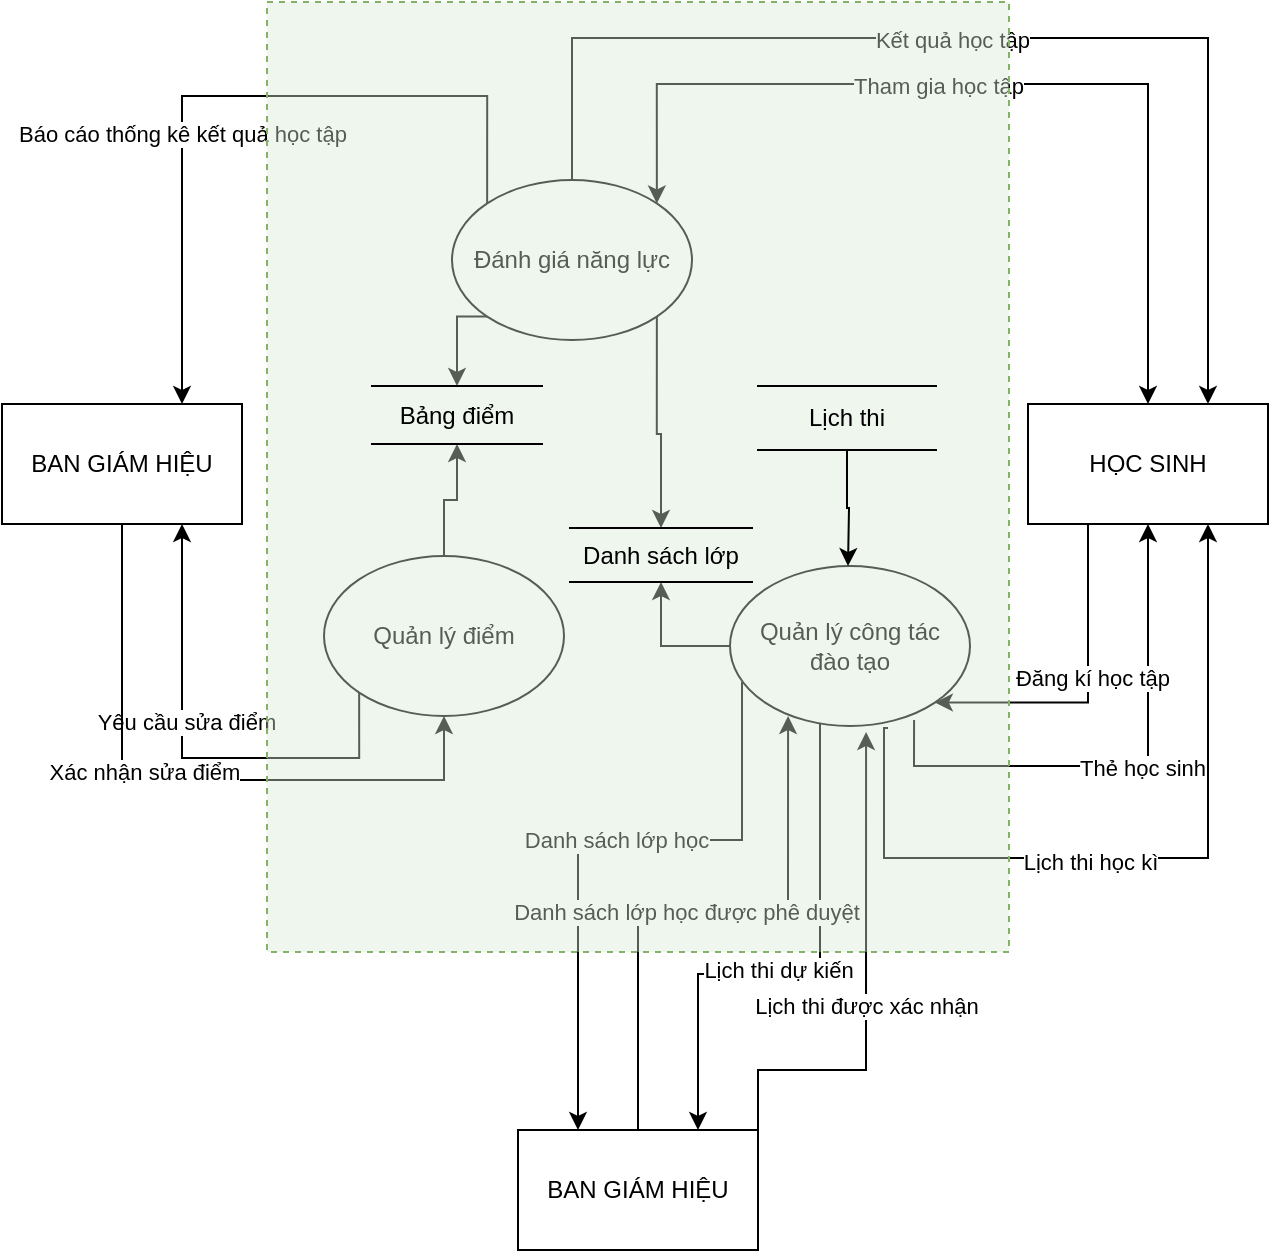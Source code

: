 <mxfile version="14.4.3" type="github">
  <diagram id="lnP5_x3WHc8F7bBJ7GBY" name="Page-1">
    <mxGraphModel dx="1386" dy="776" grid="0" gridSize="10" guides="1" tooltips="1" connect="1" arrows="1" fold="1" page="1" pageScale="1" pageWidth="850" pageHeight="1100" background="#ffffff" math="0" shadow="0">
      <root>
        <mxCell id="0" />
        <mxCell id="1" parent="0" />
        <mxCell id="ej8n5WV3FJ-Urs8y3LaV-1" style="edgeStyle=orthogonalEdgeStyle;rounded=0;orthogonalLoop=1;jettySize=auto;html=1;entryX=0.5;entryY=1;entryDx=0;entryDy=0;exitX=0.767;exitY=0.963;exitDx=0;exitDy=0;exitPerimeter=0;" edge="1" parent="1" source="ej8n5WV3FJ-Urs8y3LaV-30" target="ej8n5WV3FJ-Urs8y3LaV-25">
          <mxGeometry relative="1" as="geometry">
            <mxPoint x="654" y="41" as="sourcePoint" />
            <Array as="points">
              <mxPoint x="566" y="504" />
              <mxPoint x="683" y="504" />
            </Array>
          </mxGeometry>
        </mxCell>
        <mxCell id="ej8n5WV3FJ-Urs8y3LaV-2" value="Thẻ học sinh" style="edgeLabel;html=1;align=center;verticalAlign=middle;resizable=0;points=[];" vertex="1" connectable="0" parent="ej8n5WV3FJ-Urs8y3LaV-1">
          <mxGeometry x="0.05" y="-1" relative="1" as="geometry">
            <mxPoint as="offset" />
          </mxGeometry>
        </mxCell>
        <mxCell id="ej8n5WV3FJ-Urs8y3LaV-3" style="edgeStyle=orthogonalEdgeStyle;rounded=0;orthogonalLoop=1;jettySize=auto;html=1;entryX=0.75;entryY=1;entryDx=0;entryDy=0;exitX=0.642;exitY=1.013;exitDx=0;exitDy=0;exitPerimeter=0;" edge="1" parent="1" source="ej8n5WV3FJ-Urs8y3LaV-30" target="ej8n5WV3FJ-Urs8y3LaV-25">
          <mxGeometry relative="1" as="geometry">
            <Array as="points">
              <mxPoint x="553" y="485" />
              <mxPoint x="551" y="485" />
              <mxPoint x="551" y="550" />
              <mxPoint x="713" y="550" />
            </Array>
            <mxPoint x="721" y="48" as="sourcePoint" />
          </mxGeometry>
        </mxCell>
        <mxCell id="ej8n5WV3FJ-Urs8y3LaV-4" value="Lịch thi học kì" style="edgeLabel;html=1;align=center;verticalAlign=middle;resizable=0;points=[];" vertex="1" connectable="0" parent="ej8n5WV3FJ-Urs8y3LaV-3">
          <mxGeometry x="-0.137" y="-2" relative="1" as="geometry">
            <mxPoint as="offset" />
          </mxGeometry>
        </mxCell>
        <mxCell id="ej8n5WV3FJ-Urs8y3LaV-5" style="edgeStyle=orthogonalEdgeStyle;rounded=0;orthogonalLoop=1;jettySize=auto;html=1;entryX=0.75;entryY=0;entryDx=0;entryDy=0;exitX=0.5;exitY=0;exitDx=0;exitDy=0;" edge="1" parent="1" source="ej8n5WV3FJ-Urs8y3LaV-28" target="ej8n5WV3FJ-Urs8y3LaV-25">
          <mxGeometry relative="1" as="geometry">
            <Array as="points">
              <mxPoint x="395" y="140" />
              <mxPoint x="713" y="140" />
            </Array>
            <mxPoint x="761" y="633" as="sourcePoint" />
          </mxGeometry>
        </mxCell>
        <mxCell id="ej8n5WV3FJ-Urs8y3LaV-6" value="Kết quả học tập" style="edgeLabel;html=1;align=center;verticalAlign=middle;resizable=0;points=[];" vertex="1" connectable="0" parent="ej8n5WV3FJ-Urs8y3LaV-5">
          <mxGeometry x="-0.089" y="-1" relative="1" as="geometry">
            <mxPoint as="offset" />
          </mxGeometry>
        </mxCell>
        <mxCell id="ej8n5WV3FJ-Urs8y3LaV-7" style="edgeStyle=orthogonalEdgeStyle;rounded=0;orthogonalLoop=1;jettySize=auto;html=1;entryX=0.75;entryY=0;entryDx=0;entryDy=0;labelPosition=center;verticalLabelPosition=middle;align=center;verticalAlign=middle;exitX=0;exitY=0;exitDx=0;exitDy=0;" edge="1" parent="1" source="ej8n5WV3FJ-Urs8y3LaV-28" target="ej8n5WV3FJ-Urs8y3LaV-22">
          <mxGeometry relative="1" as="geometry">
            <Array as="points">
              <mxPoint x="353" y="169" />
              <mxPoint x="200" y="169" />
            </Array>
            <mxPoint x="209" y="38" as="sourcePoint" />
          </mxGeometry>
        </mxCell>
        <mxCell id="ej8n5WV3FJ-Urs8y3LaV-8" value="&lt;div align=&quot;right&quot;&gt;Báo cáo thống kê kết quả học tập&lt;br&gt;&lt;/div&gt;" style="edgeLabel;html=1;align=center;verticalAlign=middle;resizable=0;points=[];" vertex="1" connectable="0" parent="ej8n5WV3FJ-Urs8y3LaV-7">
          <mxGeometry x="0.248" relative="1" as="geometry">
            <mxPoint as="offset" />
          </mxGeometry>
        </mxCell>
        <mxCell id="ej8n5WV3FJ-Urs8y3LaV-9" style="edgeStyle=orthogonalEdgeStyle;rounded=0;orthogonalLoop=1;jettySize=auto;html=1;entryX=0.75;entryY=1;entryDx=0;entryDy=0;align=right;exitX=0;exitY=1;exitDx=0;exitDy=0;" edge="1" parent="1" source="ej8n5WV3FJ-Urs8y3LaV-29" target="ej8n5WV3FJ-Urs8y3LaV-22">
          <mxGeometry relative="1" as="geometry">
            <Array as="points">
              <mxPoint x="289" y="500" />
              <mxPoint x="200" y="500" />
            </Array>
            <mxPoint x="109" y="687" as="sourcePoint" />
          </mxGeometry>
        </mxCell>
        <mxCell id="ej8n5WV3FJ-Urs8y3LaV-10" value="Yêu cầu sửa điểm" style="edgeLabel;html=1;align=center;verticalAlign=middle;resizable=0;points=[];" vertex="1" connectable="0" parent="ej8n5WV3FJ-Urs8y3LaV-9">
          <mxGeometry x="0.17" y="-2" relative="1" as="geometry">
            <mxPoint as="offset" />
          </mxGeometry>
        </mxCell>
        <mxCell id="ej8n5WV3FJ-Urs8y3LaV-11" style="edgeStyle=orthogonalEdgeStyle;rounded=0;orthogonalLoop=1;jettySize=auto;html=1;entryX=0.25;entryY=0;entryDx=0;entryDy=0;align=right;exitX=0.05;exitY=0.725;exitDx=0;exitDy=0;exitPerimeter=0;" edge="1" parent="1" source="ej8n5WV3FJ-Urs8y3LaV-30" target="ej8n5WV3FJ-Urs8y3LaV-33">
          <mxGeometry relative="1" as="geometry">
            <Array as="points">
              <mxPoint x="480" y="541" />
              <mxPoint x="398" y="541" />
            </Array>
            <mxPoint x="505" y="477" as="sourcePoint" />
          </mxGeometry>
        </mxCell>
        <mxCell id="ej8n5WV3FJ-Urs8y3LaV-12" value="Danh sách lớp học" style="edgeLabel;html=1;align=center;verticalAlign=middle;resizable=0;points=[];" vertex="1" connectable="0" parent="ej8n5WV3FJ-Urs8y3LaV-11">
          <mxGeometry x="-0.067" relative="1" as="geometry">
            <mxPoint as="offset" />
          </mxGeometry>
        </mxCell>
        <mxCell id="ej8n5WV3FJ-Urs8y3LaV-13" style="edgeStyle=orthogonalEdgeStyle;rounded=0;orthogonalLoop=1;jettySize=auto;html=1;entryX=0.75;entryY=0;entryDx=0;entryDy=0;align=right;exitX=0.375;exitY=0.988;exitDx=0;exitDy=0;exitPerimeter=0;" edge="1" parent="1" source="ej8n5WV3FJ-Urs8y3LaV-30" target="ej8n5WV3FJ-Urs8y3LaV-33">
          <mxGeometry relative="1" as="geometry">
            <Array as="points">
              <mxPoint x="519" y="608" />
              <mxPoint x="458" y="608" />
            </Array>
            <mxPoint x="159" y="35" as="sourcePoint" />
          </mxGeometry>
        </mxCell>
        <mxCell id="ej8n5WV3FJ-Urs8y3LaV-14" value="Lịch thi dự kiến" style="edgeLabel;html=1;align=center;verticalAlign=middle;resizable=0;points=[];" vertex="1" connectable="0" parent="ej8n5WV3FJ-Urs8y3LaV-13">
          <mxGeometry x="0.111" y="-2" relative="1" as="geometry">
            <mxPoint as="offset" />
          </mxGeometry>
        </mxCell>
        <mxCell id="ej8n5WV3FJ-Urs8y3LaV-16" style="edgeStyle=orthogonalEdgeStyle;orthogonalLoop=1;jettySize=auto;html=1;exitX=0.5;exitY=1;exitDx=0;exitDy=0;rounded=0;fontStyle=0;entryX=0.5;entryY=1;entryDx=0;entryDy=0;" edge="1" parent="1" source="ej8n5WV3FJ-Urs8y3LaV-22" target="ej8n5WV3FJ-Urs8y3LaV-29">
          <mxGeometry relative="1" as="geometry">
            <mxPoint x="47" y="626" as="targetPoint" />
            <Array as="points">
              <mxPoint x="170" y="511" />
              <mxPoint x="331" y="511" />
            </Array>
          </mxGeometry>
        </mxCell>
        <mxCell id="ej8n5WV3FJ-Urs8y3LaV-17" value="Xác nhận sửa điểm" style="edgeLabel;html=1;align=center;verticalAlign=middle;resizable=0;points=[];" vertex="1" connectable="0" parent="ej8n5WV3FJ-Urs8y3LaV-16">
          <mxGeometry x="-0.134" y="4" relative="1" as="geometry">
            <mxPoint as="offset" />
          </mxGeometry>
        </mxCell>
        <mxCell id="ej8n5WV3FJ-Urs8y3LaV-18" style="edgeStyle=orthogonalEdgeStyle;rounded=0;orthogonalLoop=1;jettySize=auto;html=1;exitX=0.5;exitY=0;exitDx=0;exitDy=0;align=right;entryX=0.242;entryY=0.938;entryDx=0;entryDy=0;entryPerimeter=0;" edge="1" parent="1" source="ej8n5WV3FJ-Urs8y3LaV-33" target="ej8n5WV3FJ-Urs8y3LaV-30">
          <mxGeometry relative="1" as="geometry">
            <Array as="points">
              <mxPoint x="428" y="579" />
              <mxPoint x="503" y="579" />
            </Array>
            <mxPoint x="26" y="671" as="targetPoint" />
          </mxGeometry>
        </mxCell>
        <mxCell id="ej8n5WV3FJ-Urs8y3LaV-19" value="Danh sách lớp học được phê duyệt" style="edgeLabel;html=1;align=center;verticalAlign=middle;resizable=0;points=[];" vertex="1" connectable="0" parent="ej8n5WV3FJ-Urs8y3LaV-18">
          <mxGeometry x="-0.075" y="2" relative="1" as="geometry">
            <mxPoint as="offset" />
          </mxGeometry>
        </mxCell>
        <mxCell id="ej8n5WV3FJ-Urs8y3LaV-20" style="edgeStyle=orthogonalEdgeStyle;rounded=0;orthogonalLoop=1;jettySize=auto;html=1;exitX=1;exitY=0;exitDx=0;exitDy=0;align=right;entryX=0.567;entryY=1.038;entryDx=0;entryDy=0;entryPerimeter=0;" edge="1" parent="1" source="ej8n5WV3FJ-Urs8y3LaV-33" target="ej8n5WV3FJ-Urs8y3LaV-30">
          <mxGeometry relative="1" as="geometry">
            <Array as="points">
              <mxPoint x="488" y="656" />
              <mxPoint x="542" y="656" />
            </Array>
            <mxPoint x="131" y="36" as="targetPoint" />
          </mxGeometry>
        </mxCell>
        <mxCell id="ej8n5WV3FJ-Urs8y3LaV-21" value="Lịch thi được xác nhận" style="edgeLabel;html=1;align=center;verticalAlign=middle;resizable=0;points=[];" vertex="1" connectable="0" parent="ej8n5WV3FJ-Urs8y3LaV-20">
          <mxGeometry x="-0.079" relative="1" as="geometry">
            <mxPoint as="offset" />
          </mxGeometry>
        </mxCell>
        <mxCell id="ej8n5WV3FJ-Urs8y3LaV-22" value="BAN GIÁM HIỆU" style="rounded=0;whiteSpace=wrap;html=1;" vertex="1" parent="1">
          <mxGeometry x="110" y="323" width="120" height="60" as="geometry" />
        </mxCell>
        <mxCell id="ej8n5WV3FJ-Urs8y3LaV-23" style="edgeStyle=orthogonalEdgeStyle;rounded=0;orthogonalLoop=1;jettySize=auto;html=1;exitX=0.25;exitY=1;exitDx=0;exitDy=0;entryX=1;entryY=1;entryDx=0;entryDy=0;" edge="1" parent="1" source="ej8n5WV3FJ-Urs8y3LaV-25" target="ej8n5WV3FJ-Urs8y3LaV-30">
          <mxGeometry relative="1" as="geometry">
            <Array as="points">
              <mxPoint x="653" y="472" />
            </Array>
            <mxPoint x="586" y="39" as="targetPoint" />
          </mxGeometry>
        </mxCell>
        <mxCell id="ej8n5WV3FJ-Urs8y3LaV-24" value="Đăng kí học tập" style="edgeLabel;html=1;align=center;verticalAlign=middle;resizable=0;points=[];" vertex="1" connectable="0" parent="ej8n5WV3FJ-Urs8y3LaV-23">
          <mxGeometry x="-0.073" y="2" relative="1" as="geometry">
            <mxPoint as="offset" />
          </mxGeometry>
        </mxCell>
        <mxCell id="ej8n5WV3FJ-Urs8y3LaV-25" value="HỌC SINH" style="rounded=0;whiteSpace=wrap;html=1;" vertex="1" parent="1">
          <mxGeometry x="623" y="323" width="120" height="60" as="geometry" />
        </mxCell>
        <mxCell id="ej8n5WV3FJ-Urs8y3LaV-26" value="" style="endArrow=classic;startArrow=classic;html=1;align=right;edgeStyle=orthogonalEdgeStyle;rounded=0;exitX=1;exitY=0;exitDx=0;exitDy=0;" edge="1" parent="1" source="ej8n5WV3FJ-Urs8y3LaV-28">
          <mxGeometry width="50" height="50" relative="1" as="geometry">
            <mxPoint x="716" y="631" as="sourcePoint" />
            <mxPoint x="683" y="323" as="targetPoint" />
            <Array as="points">
              <mxPoint x="437" y="163" />
              <mxPoint x="683" y="163" />
            </Array>
          </mxGeometry>
        </mxCell>
        <mxCell id="ej8n5WV3FJ-Urs8y3LaV-27" value="Tham gia học tập" style="edgeLabel;html=1;align=center;verticalAlign=middle;resizable=0;points=[];" vertex="1" connectable="0" parent="ej8n5WV3FJ-Urs8y3LaV-26">
          <mxGeometry x="-0.138" y="-1" relative="1" as="geometry">
            <mxPoint as="offset" />
          </mxGeometry>
        </mxCell>
        <mxCell id="ej8n5WV3FJ-Urs8y3LaV-40" style="edgeStyle=orthogonalEdgeStyle;rounded=0;orthogonalLoop=1;jettySize=auto;html=1;exitX=0;exitY=1;exitDx=0;exitDy=0;entryX=0.5;entryY=0;entryDx=0;entryDy=0;" edge="1" parent="1" source="ej8n5WV3FJ-Urs8y3LaV-28" target="ej8n5WV3FJ-Urs8y3LaV-34">
          <mxGeometry relative="1" as="geometry" />
        </mxCell>
        <mxCell id="ej8n5WV3FJ-Urs8y3LaV-42" style="edgeStyle=orthogonalEdgeStyle;rounded=0;orthogonalLoop=1;jettySize=auto;html=1;exitX=1;exitY=1;exitDx=0;exitDy=0;entryX=0.5;entryY=0;entryDx=0;entryDy=0;" edge="1" parent="1" source="ej8n5WV3FJ-Urs8y3LaV-28" target="ej8n5WV3FJ-Urs8y3LaV-36">
          <mxGeometry relative="1" as="geometry" />
        </mxCell>
        <mxCell id="ej8n5WV3FJ-Urs8y3LaV-28" value="Đánh giá năng lực" style="ellipse;whiteSpace=wrap;html=1;" vertex="1" parent="1">
          <mxGeometry x="335" y="211" width="120" height="80" as="geometry" />
        </mxCell>
        <mxCell id="ej8n5WV3FJ-Urs8y3LaV-41" style="edgeStyle=orthogonalEdgeStyle;rounded=0;orthogonalLoop=1;jettySize=auto;html=1;exitX=0.5;exitY=0;exitDx=0;exitDy=0;entryX=0.5;entryY=1;entryDx=0;entryDy=0;" edge="1" parent="1" source="ej8n5WV3FJ-Urs8y3LaV-29" target="ej8n5WV3FJ-Urs8y3LaV-34">
          <mxGeometry relative="1" as="geometry" />
        </mxCell>
        <mxCell id="ej8n5WV3FJ-Urs8y3LaV-29" value="Quản lý điểm" style="ellipse;whiteSpace=wrap;html=1;" vertex="1" parent="1">
          <mxGeometry x="271" y="399" width="120" height="80" as="geometry" />
        </mxCell>
        <mxCell id="ej8n5WV3FJ-Urs8y3LaV-38" style="edgeStyle=orthogonalEdgeStyle;rounded=0;orthogonalLoop=1;jettySize=auto;html=1;exitX=0;exitY=0.5;exitDx=0;exitDy=0;entryX=0.5;entryY=1;entryDx=0;entryDy=0;" edge="1" parent="1" source="ej8n5WV3FJ-Urs8y3LaV-30" target="ej8n5WV3FJ-Urs8y3LaV-36">
          <mxGeometry relative="1" as="geometry" />
        </mxCell>
        <mxCell id="ej8n5WV3FJ-Urs8y3LaV-30" value="&lt;div&gt;Quản lý công tác &lt;br&gt;&lt;/div&gt;&lt;div&gt;đào tạo&lt;/div&gt;" style="ellipse;whiteSpace=wrap;html=1;" vertex="1" parent="1">
          <mxGeometry x="474" y="404" width="120" height="80" as="geometry" />
        </mxCell>
        <mxCell id="ej8n5WV3FJ-Urs8y3LaV-32" value="" style="rounded=0;whiteSpace=wrap;html=1;dashed=1;strokeOpacity=100;fillColor=#d5e8d4;strokeColor=#82b366;glass=0;shadow=0;sketch=0;overflow=visible;fillOpacity=40;" vertex="1" parent="1">
          <mxGeometry x="242.5" y="122" width="371" height="475" as="geometry" />
        </mxCell>
        <mxCell id="ej8n5WV3FJ-Urs8y3LaV-33" value="BAN GIÁM HIỆU" style="rounded=0;whiteSpace=wrap;html=1;" vertex="1" parent="1">
          <mxGeometry x="368" y="686" width="120" height="60" as="geometry" />
        </mxCell>
        <mxCell id="ej8n5WV3FJ-Urs8y3LaV-34" value="Bảng điểm" style="shape=partialRectangle;whiteSpace=wrap;html=1;left=0;right=0;fillColor=none;rounded=0;shadow=0;glass=0;sketch=0;" vertex="1" parent="1">
          <mxGeometry x="295" y="314" width="85" height="29" as="geometry" />
        </mxCell>
        <mxCell id="ej8n5WV3FJ-Urs8y3LaV-37" style="edgeStyle=orthogonalEdgeStyle;rounded=0;orthogonalLoop=1;jettySize=auto;html=1;exitX=0.5;exitY=1;exitDx=0;exitDy=0;" edge="1" parent="1" source="ej8n5WV3FJ-Urs8y3LaV-35">
          <mxGeometry relative="1" as="geometry">
            <mxPoint x="533" y="404" as="targetPoint" />
          </mxGeometry>
        </mxCell>
        <mxCell id="ej8n5WV3FJ-Urs8y3LaV-35" value="Lịch thi" style="shape=partialRectangle;whiteSpace=wrap;html=1;left=0;right=0;fillColor=none;rounded=0;shadow=0;glass=0;sketch=0;" vertex="1" parent="1">
          <mxGeometry x="488" y="314" width="89" height="32" as="geometry" />
        </mxCell>
        <mxCell id="ej8n5WV3FJ-Urs8y3LaV-36" value="Danh sách lớp" style="shape=partialRectangle;whiteSpace=wrap;html=1;left=0;right=0;fillColor=none;rounded=0;shadow=0;glass=0;sketch=0;" vertex="1" parent="1">
          <mxGeometry x="394" y="385" width="91" height="27" as="geometry" />
        </mxCell>
      </root>
    </mxGraphModel>
  </diagram>
</mxfile>
